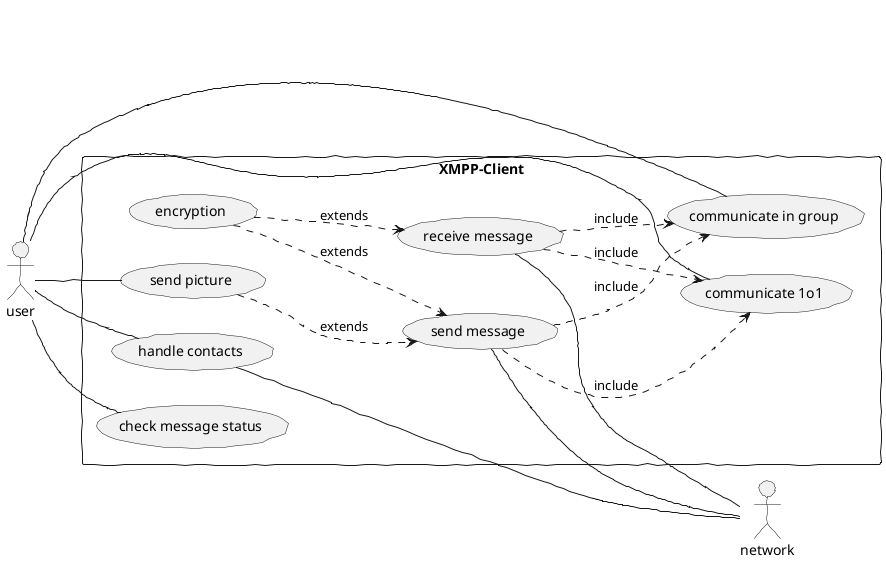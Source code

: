 @startuml
skinparam handwritten true
left to right direction
skinparam packageStyle rectangle
actor user
actor network
rectangle XMPP-Client{
  user -- (communicate 1o1)
  user -- (communicate in group)
  user -- (check message status)
  user -- (send picture)
  user -- (handle contacts)
  (send message) ..> (communicate 1o1) : include
  (send message) ..> (communicate in group) : include
  (receive message) ..> (communicate 1o1) : include
  (receive message) ..> (communicate in group) : include
  (encryption) ..> (send message) : extends
  (encryption) ..> (receive message) : extends
  (send picture) ..> (send message) : extends
  (send message) -- network
  (receive message) -- network
  (handle contacts) -- network
}
@enduml

